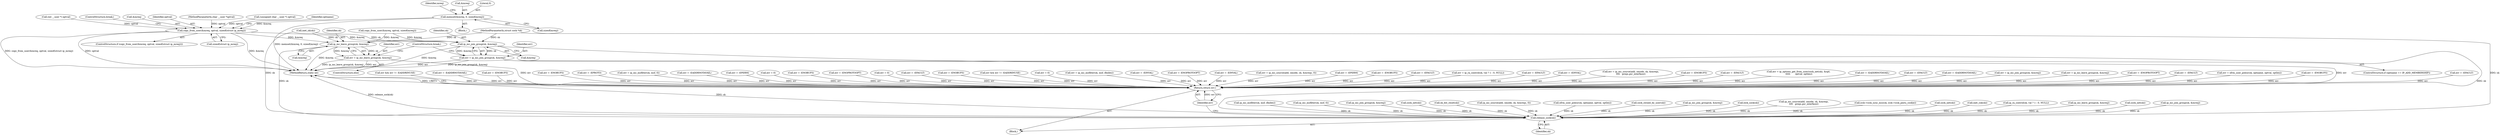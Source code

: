 digraph "0_linux_f6d8bd051c391c1c0458a30b2a7abcd939329259_26@API" {
"1000874" [label="(Call,memset(&mreq, 0, sizeof(mreq)))"];
"1000881" [label="(Call,copy_from_user(&mreq, optval, sizeof(struct ip_mreq)))"];
"1000894" [label="(Call,ip_mc_join_group(sk, &mreq))"];
"1000892" [label="(Call,err = ip_mc_join_group(sk, &mreq))"];
"1001724" [label="(Return,return err;)"];
"1001722" [label="(Call,release_sock(sk))"];
"1000901" [label="(Call,ip_mc_leave_group(sk, &mreq))"];
"1000899" [label="(Call,err = ip_mc_leave_group(sk, &mreq))"];
"1000896" [label="(Call,&mreq)"];
"1001596" [label="(Call,ip_mc_msfilter(sk, msf, ifindex))"];
"1000898" [label="(ControlStructure,else)"];
"1000989" [label="(Call,ip_mc_msfilter(sk, msf, 0))"];
"1001215" [label="(Call,err = -EFAULT)"];
"1001179" [label="(Call,ip_mc_join_group(sk, &mreq))"];
"1000894" [label="(Call,ip_mc_join_group(sk, &mreq))"];
"1000762" [label="(Call,sock_net(sk))"];
"1001083" [label="(Call,err && err != -EADDRINUSE)"];
"1000787" [label="(Call,err = -EADDRNOTAVAIL)"];
"1000893" [label="(Identifier,err)"];
"1000934" [label="(Call,err = -ENOBUFS)"];
"1000920" [label="(Call,err = -ENOBUFS)"];
"1000512" [label="(Call,sk_dst_reset(sk))"];
"1001106" [label="(Call,ip_mc_source(add, omode, sk, &mreqs, 0))"];
"1001665" [label="(Call,xfrm_user_policy(sk, optname, optval, optlen))"];
"1000838" [label="(Call,err = -EPROTO)"];
"1000294" [label="(Call,sock_owned_by_user(sk))"];
"1000874" [label="(Call,memset(&mreq, 0, sizeof(mreq)))"];
"1000987" [label="(Call,err = ip_mc_msfilter(sk, msf, 0))"];
"1001237" [label="(Call,err = -EADDRNOTAVAIL)"];
"1001654" [label="(Call,err = -EPERM)"];
"1000902" [label="(Identifier,sk)"];
"1000899" [label="(Call,err = ip_mc_leave_group(sk, &mreq))"];
"1000883" [label="(Identifier,mreq)"];
"1000884" [label="(Identifier,optval)"];
"1000830" [label="(Call,err = 0)"];
"1000112" [label="(MethodParameterIn,char __user *optval)"];
"1000878" [label="(Call,sizeof(mreq))"];
"1000905" [label="(ControlStructure,break;)"];
"1000967" [label="(Call,err = -ENOBUFS)"];
"1001078" [label="(Call,ip_mc_join_group(sk, &mreq))"];
"1001717" [label="(Call,err = -ENOPROTOOPT)"];
"1000256" [label="(Call,err = 0)"];
"1000236" [label="(Call,(unsigned char __user *) optval)"];
"1000888" [label="(ControlStructure,if (optname == IP_ADD_MEMBERSHIP))"];
"1000900" [label="(Identifier,err)"];
"1000890" [label="(Identifier,optname)"];
"1000854" [label="(Call,err = -EFAULT)"];
"1000109" [label="(MethodParameterIn,struct sock *sk)"];
"1001487" [label="(Call,err = -ENOBUFS)"];
"1001724" [label="(Return,return err;)"];
"1000114" [label="(Block,)"];
"1000865" [label="(Call,copy_from_user(&mreq, optval, sizeof(mreq)))"];
"1000895" [label="(Identifier,sk)"];
"1000219" [label="(Call,(int __user *) optval)"];
"1000887" [label="(ControlStructure,break;)"];
"1001347" [label="(Call,err && err != -EADDRINUSE)"];
"1000755" [label="(Call,err = 0)"];
"1001594" [label="(Call,err = ip_mc_msfilter(sk, msf, ifindex))"];
"1000885" [label="(Call,sizeof(struct ip_mreq))"];
"1000880" [label="(ControlStructure,if (copy_from_user(&mreq, optval, sizeof(struct ip_mreq))))"];
"1000797" [label="(Call,err = -EINVAL)"];
"1000882" [label="(Call,&mreq)"];
"1001725" [label="(Identifier,err)"];
"1000571" [label="(Call,err = -ENOPROTOOPT)"];
"1000982" [label="(Call,err = -EINVAL)"];
"1000259" [label="(Call,lock_sock(sk))"];
"1001104" [label="(Call,err = ip_mc_source(add, omode, sk, &mreqs, 0))"];
"1001677" [label="(Call,err = -EPERM)"];
"1001412" [label="(Call,err = -ENOBUFS)"];
"1001126" [label="(Call,err = -EFAULT)"];
"1001377" [label="(Call,ip_mc_source(add, omode, sk, &mreqs,\n\t\t\t\t   greqs.gsr_interface))"];
"1000352" [label="(Call,icsk->icsk_sync_mss(sk, icsk->icsk_pmtu_cookie))"];
"1000873" [label="(Block,)"];
"1001723" [label="(Identifier,sk)"];
"1001628" [label="(Call,err = ip_ra_control(sk, val ? 1 : 0, NULL))"];
"1000881" [label="(Call,copy_from_user(&mreq, optval, sizeof(struct ip_mreq)))"];
"1001431" [label="(Call,err = -EFAULT)"];
"1000892" [label="(Call,err = ip_mc_join_group(sk, &mreq))"];
"1001467" [label="(Call,err = -EINVAL)"];
"1001375" [label="(Call,err = ip_mc_source(add, omode, sk, &mreqs,\n\t\t\t\t   greqs.gsr_interface))"];
"1000279" [label="(Call,sock_net(sk))"];
"1001426" [label="(Call,err = -ENOBUFS)"];
"1000304" [label="(Call,inet_csk(sk))"];
"1000875" [label="(Call,&mreq)"];
"1000688" [label="(Call,err = -EFAULT)"];
"1000901" [label="(Call,ip_mc_leave_group(sk, &mreq))"];
"1000276" [label="(Call,err = ip_options_get_from_user(sock_net(sk), &opt,\n \t\t\t\t\t       optval, optlen))"];
"1001545" [label="(Call,err = -EADDRNOTAVAIL)"];
"1001630" [label="(Call,ip_ra_control(sk, val ? 1 : 0, NULL))"];
"1001186" [label="(Call,ip_mc_leave_group(sk, &mreq))"];
"1000903" [label="(Call,&mreq)"];
"1001018" [label="(Call,err = -EFAULT)"];
"1001512" [label="(Call,err = -EADDRNOTAVAIL)"];
"1000782" [label="(Call,sock_net(sk))"];
"1001177" [label="(Call,err = ip_mc_join_group(sk, &mreq))"];
"1001184" [label="(Call,err = ip_mc_leave_group(sk, &mreq))"];
"1000549" [label="(Call,err = -ENOPROTOOPT)"];
"1000844" [label="(Call,inet_sk(sk))"];
"1000939" [label="(Call,err = -EFAULT)"];
"1001722" [label="(Call,release_sock(sk))"];
"1001663" [label="(Call,err = xfrm_user_policy(sk, optname, optval, optlen))"];
"1001342" [label="(Call,ip_mc_join_group(sk, &mreq))"];
"1001732" [label="(MethodReturn,static int)"];
"1001454" [label="(Call,err = -ENOBUFS)"];
"1000877" [label="(Literal,0)"];
"1000874" -> "1000873"  [label="AST: "];
"1000874" -> "1000878"  [label="CFG: "];
"1000875" -> "1000874"  [label="AST: "];
"1000877" -> "1000874"  [label="AST: "];
"1000878" -> "1000874"  [label="AST: "];
"1000883" -> "1000874"  [label="CFG: "];
"1000874" -> "1001732"  [label="DDG: memset(&mreq, 0, sizeof(mreq))"];
"1000874" -> "1000881"  [label="DDG: &mreq"];
"1000881" -> "1000880"  [label="AST: "];
"1000881" -> "1000885"  [label="CFG: "];
"1000882" -> "1000881"  [label="AST: "];
"1000884" -> "1000881"  [label="AST: "];
"1000885" -> "1000881"  [label="AST: "];
"1000887" -> "1000881"  [label="CFG: "];
"1000890" -> "1000881"  [label="CFG: "];
"1000881" -> "1001732"  [label="DDG: copy_from_user(&mreq, optval, sizeof(struct ip_mreq))"];
"1000881" -> "1001732"  [label="DDG: optval"];
"1000881" -> "1001732"  [label="DDG: &mreq"];
"1000219" -> "1000881"  [label="DDG: optval"];
"1000236" -> "1000881"  [label="DDG: optval"];
"1000112" -> "1000881"  [label="DDG: optval"];
"1000881" -> "1000894"  [label="DDG: &mreq"];
"1000881" -> "1000901"  [label="DDG: &mreq"];
"1000894" -> "1000892"  [label="AST: "];
"1000894" -> "1000896"  [label="CFG: "];
"1000895" -> "1000894"  [label="AST: "];
"1000896" -> "1000894"  [label="AST: "];
"1000892" -> "1000894"  [label="CFG: "];
"1000894" -> "1001732"  [label="DDG: &mreq"];
"1000894" -> "1000892"  [label="DDG: sk"];
"1000894" -> "1000892"  [label="DDG: &mreq"];
"1000844" -> "1000894"  [label="DDG: sk"];
"1000109" -> "1000894"  [label="DDG: sk"];
"1000865" -> "1000894"  [label="DDG: &mreq"];
"1000894" -> "1001722"  [label="DDG: sk"];
"1000892" -> "1000888"  [label="AST: "];
"1000893" -> "1000892"  [label="AST: "];
"1000905" -> "1000892"  [label="CFG: "];
"1000892" -> "1001732"  [label="DDG: err"];
"1000892" -> "1001732"  [label="DDG: ip_mc_join_group(sk, &mreq)"];
"1000892" -> "1001724"  [label="DDG: err"];
"1001724" -> "1000114"  [label="AST: "];
"1001724" -> "1001725"  [label="CFG: "];
"1001725" -> "1001724"  [label="AST: "];
"1001732" -> "1001724"  [label="CFG: "];
"1001724" -> "1001732"  [label="DDG: <RET>"];
"1001725" -> "1001724"  [label="DDG: err"];
"1000549" -> "1001724"  [label="DDG: err"];
"1001512" -> "1001724"  [label="DDG: err"];
"1000987" -> "1001724"  [label="DDG: err"];
"1001431" -> "1001724"  [label="DDG: err"];
"1000920" -> "1001724"  [label="DDG: err"];
"1001237" -> "1001724"  [label="DDG: err"];
"1001018" -> "1001724"  [label="DDG: err"];
"1000939" -> "1001724"  [label="DDG: err"];
"1001717" -> "1001724"  [label="DDG: err"];
"1000797" -> "1001724"  [label="DDG: err"];
"1000276" -> "1001724"  [label="DDG: err"];
"1001215" -> "1001724"  [label="DDG: err"];
"1000967" -> "1001724"  [label="DDG: err"];
"1000830" -> "1001724"  [label="DDG: err"];
"1000787" -> "1001724"  [label="DDG: err"];
"1000688" -> "1001724"  [label="DDG: err"];
"1000934" -> "1001724"  [label="DDG: err"];
"1001177" -> "1001724"  [label="DDG: err"];
"1001677" -> "1001724"  [label="DDG: err"];
"1001487" -> "1001724"  [label="DDG: err"];
"1001104" -> "1001724"  [label="DDG: err"];
"1001126" -> "1001724"  [label="DDG: err"];
"1001184" -> "1001724"  [label="DDG: err"];
"1001347" -> "1001724"  [label="DDG: err"];
"1001454" -> "1001724"  [label="DDG: err"];
"1001426" -> "1001724"  [label="DDG: err"];
"1000899" -> "1001724"  [label="DDG: err"];
"1000854" -> "1001724"  [label="DDG: err"];
"1001083" -> "1001724"  [label="DDG: err"];
"1000571" -> "1001724"  [label="DDG: err"];
"1001467" -> "1001724"  [label="DDG: err"];
"1000982" -> "1001724"  [label="DDG: err"];
"1001654" -> "1001724"  [label="DDG: err"];
"1000838" -> "1001724"  [label="DDG: err"];
"1000256" -> "1001724"  [label="DDG: err"];
"1001375" -> "1001724"  [label="DDG: err"];
"1001594" -> "1001724"  [label="DDG: err"];
"1001545" -> "1001724"  [label="DDG: err"];
"1000755" -> "1001724"  [label="DDG: err"];
"1001628" -> "1001724"  [label="DDG: err"];
"1001412" -> "1001724"  [label="DDG: err"];
"1001663" -> "1001724"  [label="DDG: err"];
"1001722" -> "1000114"  [label="AST: "];
"1001722" -> "1001723"  [label="CFG: "];
"1001723" -> "1001722"  [label="AST: "];
"1001725" -> "1001722"  [label="CFG: "];
"1001722" -> "1001732"  [label="DDG: release_sock(sk)"];
"1001722" -> "1001732"  [label="DDG: sk"];
"1001377" -> "1001722"  [label="DDG: sk"];
"1000782" -> "1001722"  [label="DDG: sk"];
"1000304" -> "1001722"  [label="DDG: sk"];
"1000352" -> "1001722"  [label="DDG: sk"];
"1001342" -> "1001722"  [label="DDG: sk"];
"1000989" -> "1001722"  [label="DDG: sk"];
"1000762" -> "1001722"  [label="DDG: sk"];
"1000294" -> "1001722"  [label="DDG: sk"];
"1001078" -> "1001722"  [label="DDG: sk"];
"1000844" -> "1001722"  [label="DDG: sk"];
"1000901" -> "1001722"  [label="DDG: sk"];
"1001186" -> "1001722"  [label="DDG: sk"];
"1000259" -> "1001722"  [label="DDG: sk"];
"1001630" -> "1001722"  [label="DDG: sk"];
"1000512" -> "1001722"  [label="DDG: sk"];
"1000279" -> "1001722"  [label="DDG: sk"];
"1001106" -> "1001722"  [label="DDG: sk"];
"1001596" -> "1001722"  [label="DDG: sk"];
"1001665" -> "1001722"  [label="DDG: sk"];
"1001179" -> "1001722"  [label="DDG: sk"];
"1000109" -> "1001722"  [label="DDG: sk"];
"1000901" -> "1000899"  [label="AST: "];
"1000901" -> "1000903"  [label="CFG: "];
"1000902" -> "1000901"  [label="AST: "];
"1000903" -> "1000901"  [label="AST: "];
"1000899" -> "1000901"  [label="CFG: "];
"1000901" -> "1001732"  [label="DDG: &mreq"];
"1000901" -> "1000899"  [label="DDG: sk"];
"1000901" -> "1000899"  [label="DDG: &mreq"];
"1000844" -> "1000901"  [label="DDG: sk"];
"1000109" -> "1000901"  [label="DDG: sk"];
"1000865" -> "1000901"  [label="DDG: &mreq"];
"1000899" -> "1000898"  [label="AST: "];
"1000900" -> "1000899"  [label="AST: "];
"1000905" -> "1000899"  [label="CFG: "];
"1000899" -> "1001732"  [label="DDG: err"];
"1000899" -> "1001732"  [label="DDG: ip_mc_leave_group(sk, &mreq)"];
}
